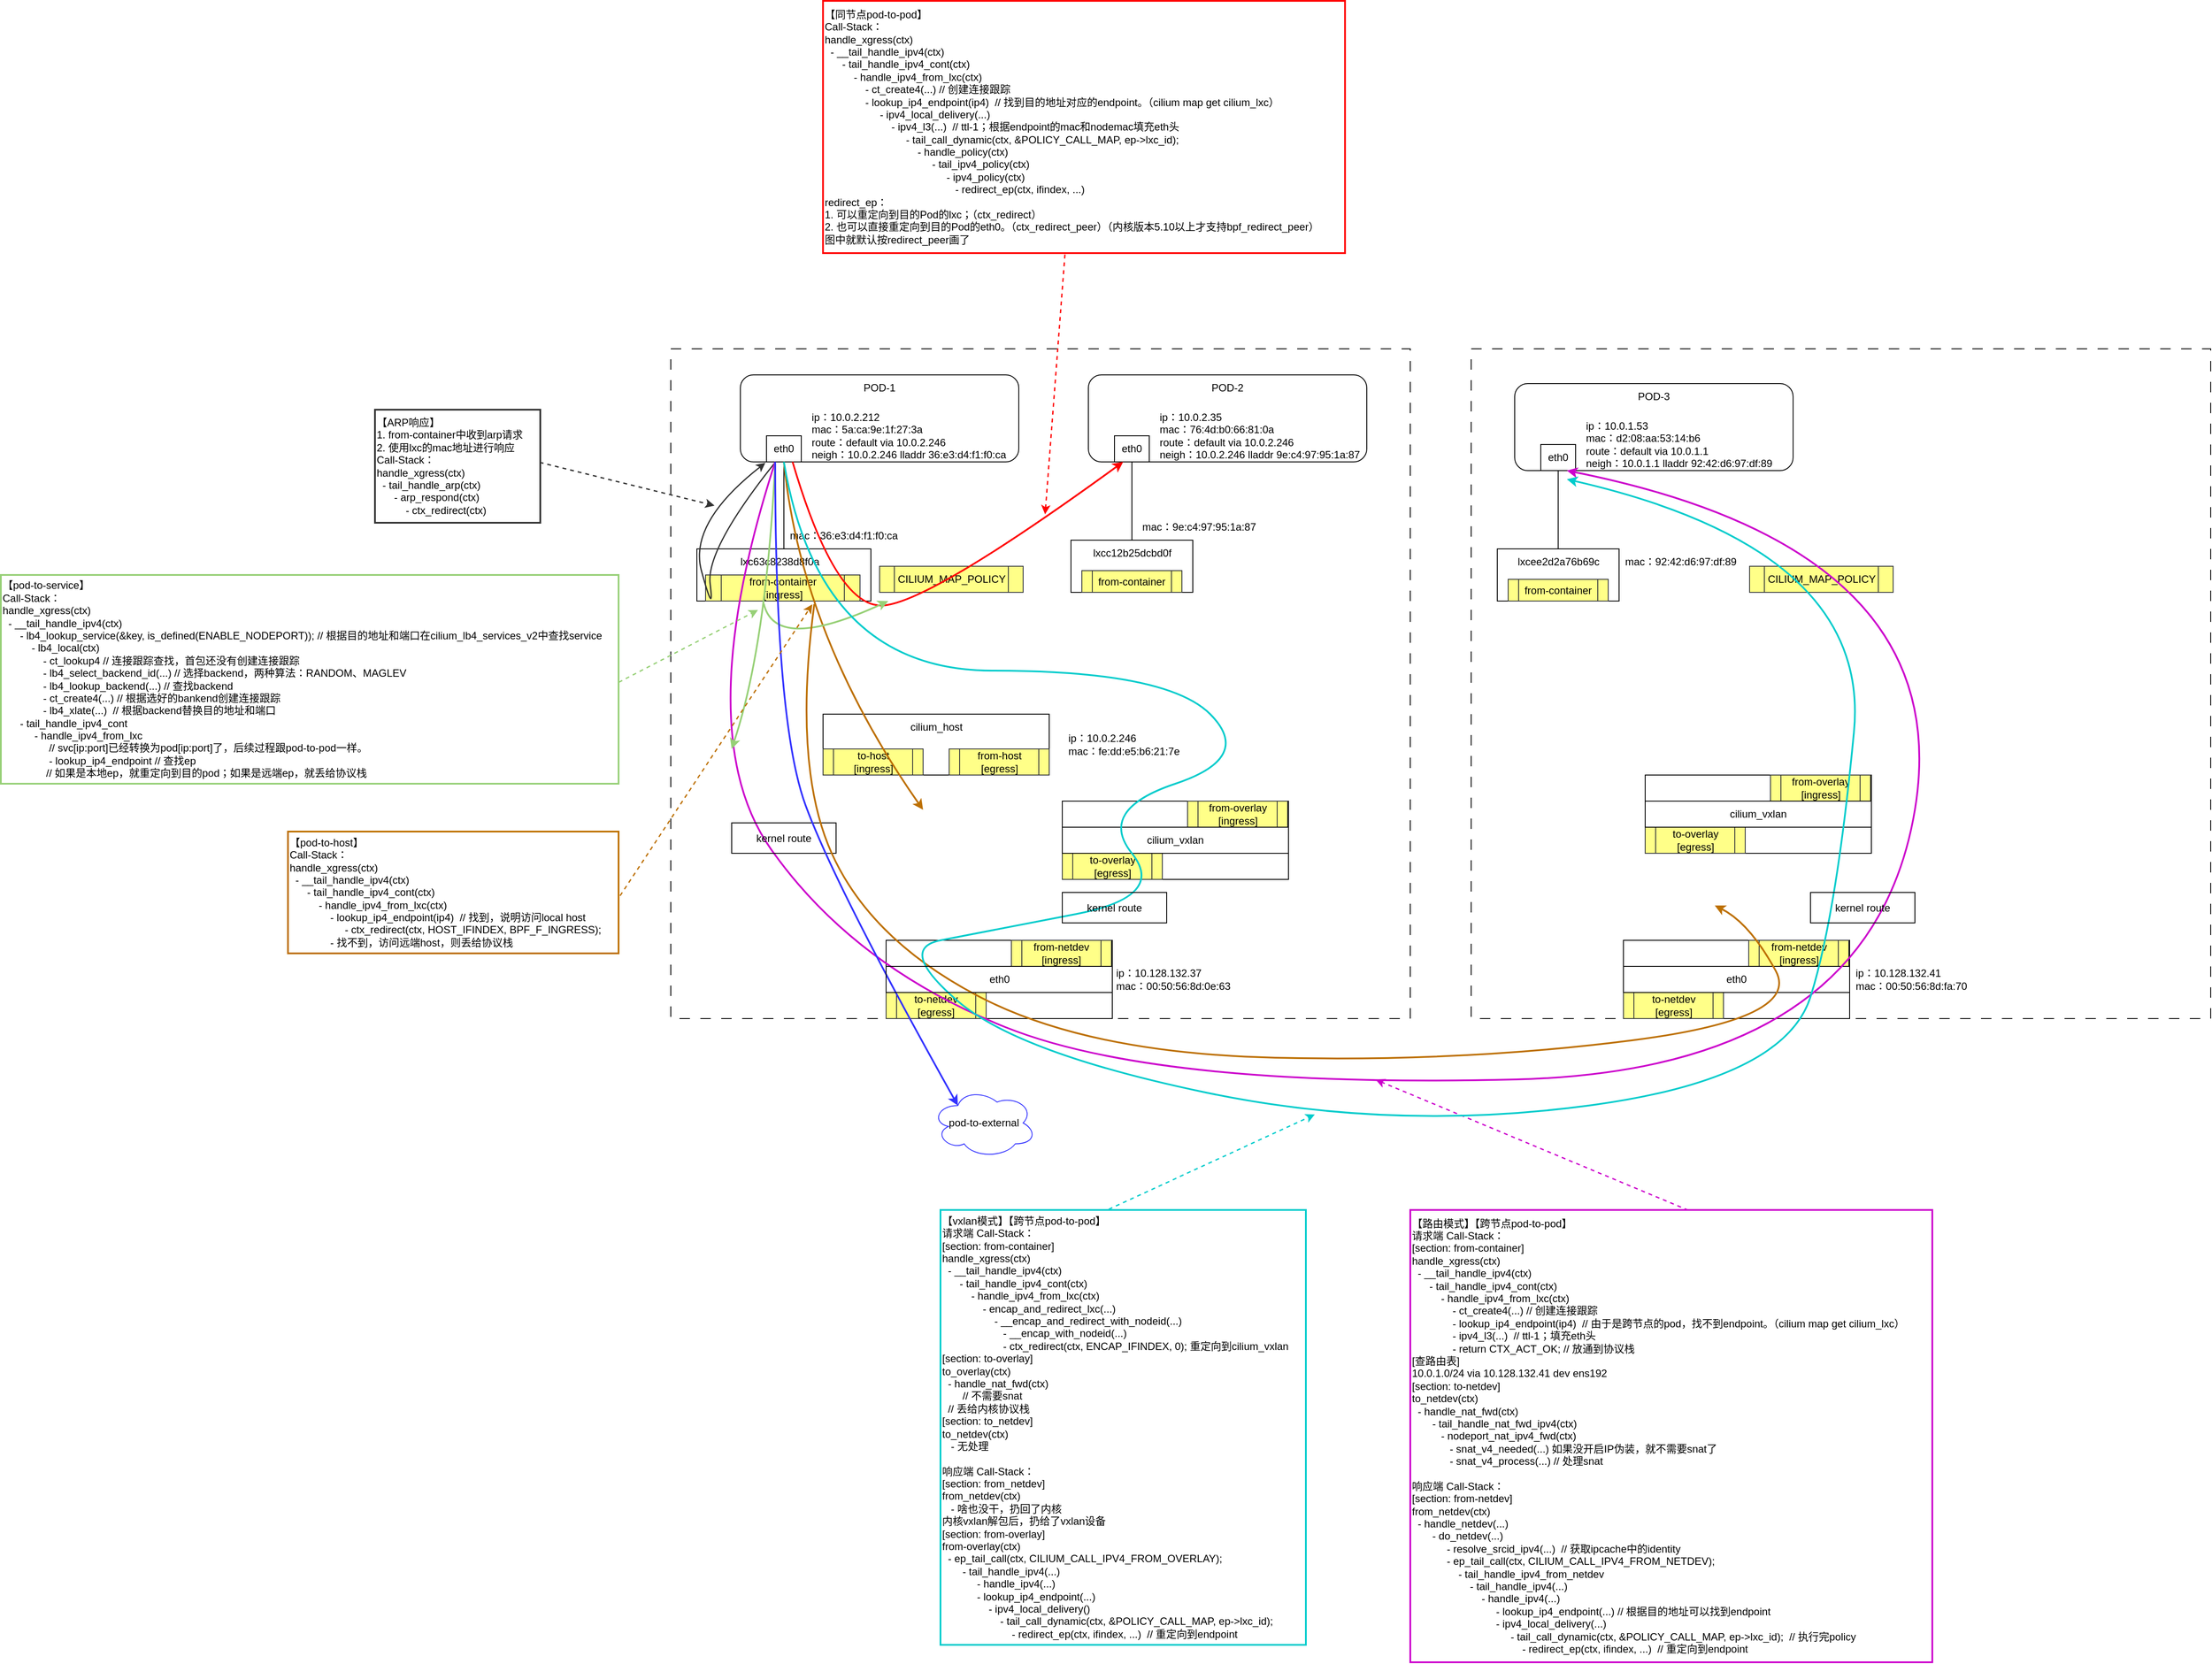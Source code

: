 <mxfile version="20.8.18" type="github">
  <diagram name="第 1 页" id="gMGXaRhbQjXeQtGGSrd3">
    <mxGraphModel dx="4392" dy="2669" grid="1" gridSize="10" guides="1" tooltips="1" connect="1" arrows="1" fold="1" page="1" pageScale="1" pageWidth="827" pageHeight="1169" math="0" shadow="0">
      <root>
        <mxCell id="0" />
        <mxCell id="1" parent="0" />
        <mxCell id="pFs_SzHBFSE5JqzF3wSR-124" value="" style="rounded=0;whiteSpace=wrap;html=1;strokeColor=#000000;strokeWidth=1;fillColor=none;dashed=1;dashPattern=12 12;" vertex="1" parent="1">
          <mxGeometry x="960" y="230" width="850" height="770" as="geometry" />
        </mxCell>
        <mxCell id="pFs_SzHBFSE5JqzF3wSR-123" value="" style="rounded=0;whiteSpace=wrap;html=1;strokeColor=#000000;strokeWidth=1;fillColor=none;dashed=1;dashPattern=12 12;" vertex="1" parent="1">
          <mxGeometry x="40" y="230" width="850" height="770" as="geometry" />
        </mxCell>
        <mxCell id="pFs_SzHBFSE5JqzF3wSR-117" value="" style="group" vertex="1" connectable="0" parent="1">
          <mxGeometry x="1160" y="720" width="260" height="90" as="geometry" />
        </mxCell>
        <mxCell id="pFs_SzHBFSE5JqzF3wSR-118" value="" style="rounded=0;whiteSpace=wrap;html=1;" vertex="1" parent="pFs_SzHBFSE5JqzF3wSR-117">
          <mxGeometry width="260" height="90" as="geometry" />
        </mxCell>
        <mxCell id="pFs_SzHBFSE5JqzF3wSR-119" value="from-overlay&lt;br style=&quot;border-color: var(--border-color);&quot;&gt;[ingress]" style="shape=process;whiteSpace=wrap;html=1;backgroundOutline=1;fillColor=#ffff88;strokeColor=#36393d;" vertex="1" parent="pFs_SzHBFSE5JqzF3wSR-117">
          <mxGeometry x="144" width="115" height="30" as="geometry" />
        </mxCell>
        <mxCell id="pFs_SzHBFSE5JqzF3wSR-120" value="to-overlay&lt;br style=&quot;border-color: var(--border-color);&quot;&gt;[egress]" style="shape=process;whiteSpace=wrap;html=1;backgroundOutline=1;fillColor=#ffff88;strokeColor=#36393d;" vertex="1" parent="pFs_SzHBFSE5JqzF3wSR-117">
          <mxGeometry y="60" width="115" height="30" as="geometry" />
        </mxCell>
        <mxCell id="pFs_SzHBFSE5JqzF3wSR-121" value="cilium_vxlan" style="rounded=0;whiteSpace=wrap;html=1;strokeColor=default;strokeWidth=1;fillColor=none;" vertex="1" parent="pFs_SzHBFSE5JqzF3wSR-117">
          <mxGeometry y="30" width="260" height="30" as="geometry" />
        </mxCell>
        <mxCell id="pFs_SzHBFSE5JqzF3wSR-112" value="" style="group" vertex="1" connectable="0" parent="1">
          <mxGeometry x="490" y="750" width="260" height="90" as="geometry" />
        </mxCell>
        <mxCell id="pFs_SzHBFSE5JqzF3wSR-113" value="" style="rounded=0;whiteSpace=wrap;html=1;" vertex="1" parent="pFs_SzHBFSE5JqzF3wSR-112">
          <mxGeometry width="260" height="90" as="geometry" />
        </mxCell>
        <mxCell id="pFs_SzHBFSE5JqzF3wSR-114" value="from-overlay&lt;br style=&quot;border-color: var(--border-color);&quot;&gt;[ingress]" style="shape=process;whiteSpace=wrap;html=1;backgroundOutline=1;fillColor=#ffff88;strokeColor=#36393d;" vertex="1" parent="pFs_SzHBFSE5JqzF3wSR-112">
          <mxGeometry x="144" width="115" height="30" as="geometry" />
        </mxCell>
        <mxCell id="pFs_SzHBFSE5JqzF3wSR-115" value="to-overlay&lt;br style=&quot;border-color: var(--border-color);&quot;&gt;[egress]" style="shape=process;whiteSpace=wrap;html=1;backgroundOutline=1;fillColor=#ffff88;strokeColor=#36393d;" vertex="1" parent="pFs_SzHBFSE5JqzF3wSR-112">
          <mxGeometry y="60" width="115" height="30" as="geometry" />
        </mxCell>
        <mxCell id="pFs_SzHBFSE5JqzF3wSR-116" value="cilium_vxlan" style="rounded=0;whiteSpace=wrap;html=1;strokeColor=default;strokeWidth=1;fillColor=none;" vertex="1" parent="pFs_SzHBFSE5JqzF3wSR-112">
          <mxGeometry y="30" width="260" height="30" as="geometry" />
        </mxCell>
        <mxCell id="pFs_SzHBFSE5JqzF3wSR-110" value="" style="group" vertex="1" connectable="0" parent="1">
          <mxGeometry x="1135" y="910" width="260" height="90" as="geometry" />
        </mxCell>
        <mxCell id="pFs_SzHBFSE5JqzF3wSR-106" value="" style="rounded=0;whiteSpace=wrap;html=1;" vertex="1" parent="pFs_SzHBFSE5JqzF3wSR-110">
          <mxGeometry width="260" height="90" as="geometry" />
        </mxCell>
        <mxCell id="pFs_SzHBFSE5JqzF3wSR-107" value="from-netdev&lt;br&gt;[ingress]" style="shape=process;whiteSpace=wrap;html=1;backgroundOutline=1;fillColor=#ffff88;strokeColor=#36393d;" vertex="1" parent="pFs_SzHBFSE5JqzF3wSR-110">
          <mxGeometry x="144" width="115" height="30" as="geometry" />
        </mxCell>
        <mxCell id="pFs_SzHBFSE5JqzF3wSR-108" value="to-netdev&lt;br&gt;[egress]" style="shape=process;whiteSpace=wrap;html=1;backgroundOutline=1;fillColor=#ffff88;strokeColor=#36393d;" vertex="1" parent="pFs_SzHBFSE5JqzF3wSR-110">
          <mxGeometry y="60" width="115" height="30" as="geometry" />
        </mxCell>
        <mxCell id="pFs_SzHBFSE5JqzF3wSR-109" value="eth0" style="rounded=0;whiteSpace=wrap;html=1;strokeColor=default;strokeWidth=1;fillColor=none;" vertex="1" parent="pFs_SzHBFSE5JqzF3wSR-110">
          <mxGeometry y="30" width="260" height="30" as="geometry" />
        </mxCell>
        <mxCell id="pFs_SzHBFSE5JqzF3wSR-76" value="CILIUM_MAP_POLICY" style="shape=process;whiteSpace=wrap;html=1;backgroundOutline=1;fillColor=#ffff88;strokeColor=#36393d;" vertex="1" parent="1">
          <mxGeometry x="1280" y="480" width="165" height="30" as="geometry" />
        </mxCell>
        <mxCell id="pFs_SzHBFSE5JqzF3wSR-39" value="CILIUM_MAP_POLICY" style="shape=process;whiteSpace=wrap;html=1;backgroundOutline=1;fillColor=#ffff88;strokeColor=#36393d;" vertex="1" parent="1">
          <mxGeometry x="280" y="480" width="165" height="30" as="geometry" />
        </mxCell>
        <mxCell id="pFs_SzHBFSE5JqzF3wSR-5" value="" style="rounded=1;whiteSpace=wrap;html=1;" vertex="1" parent="1">
          <mxGeometry x="120" y="260" width="320" height="100" as="geometry" />
        </mxCell>
        <mxCell id="pFs_SzHBFSE5JqzF3wSR-7" value="eth0" style="rounded=0;whiteSpace=wrap;html=1;" vertex="1" parent="1">
          <mxGeometry x="150" y="330" width="40" height="30" as="geometry" />
        </mxCell>
        <mxCell id="pFs_SzHBFSE5JqzF3wSR-8" value="ip：10.0.2.212&lt;br&gt;mac：5a:ca:9e:1f:27:3a&lt;br&gt;route：default via 10.0.2.246&lt;br&gt;neigh：10.0.2.246 lladdr 36:e3:d4:f1:f0:ca" style="text;html=1;strokeColor=none;fillColor=none;align=left;verticalAlign=middle;whiteSpace=wrap;rounded=0;" vertex="1" parent="1">
          <mxGeometry x="200" y="300" width="240" height="60" as="geometry" />
        </mxCell>
        <mxCell id="pFs_SzHBFSE5JqzF3wSR-9" value="POD-1" style="text;html=1;strokeColor=none;fillColor=none;align=center;verticalAlign=middle;whiteSpace=wrap;rounded=0;" vertex="1" parent="1">
          <mxGeometry x="250" y="260" width="60" height="30" as="geometry" />
        </mxCell>
        <mxCell id="pFs_SzHBFSE5JqzF3wSR-10" value="mac：36:e3:d4:f1:f0:ca" style="text;html=1;strokeColor=none;fillColor=none;align=left;verticalAlign=middle;whiteSpace=wrap;rounded=0;" vertex="1" parent="1">
          <mxGeometry x="175" y="430" width="130" height="30" as="geometry" />
        </mxCell>
        <mxCell id="pFs_SzHBFSE5JqzF3wSR-11" value="" style="rounded=0;whiteSpace=wrap;html=1;" vertex="1" parent="1">
          <mxGeometry x="70" y="460" width="200" height="60" as="geometry" />
        </mxCell>
        <mxCell id="pFs_SzHBFSE5JqzF3wSR-12" value="ip：10.0.2.246&lt;br&gt;mac：fe:dd:e5:b6:21:7e" style="text;html=1;strokeColor=none;fillColor=none;align=left;verticalAlign=middle;whiteSpace=wrap;rounded=0;" vertex="1" parent="1">
          <mxGeometry x="495" y="665" width="145" height="40" as="geometry" />
        </mxCell>
        <mxCell id="pFs_SzHBFSE5JqzF3wSR-13" value="" style="rounded=0;whiteSpace=wrap;html=1;" vertex="1" parent="1">
          <mxGeometry x="215" y="650" width="260" height="70" as="geometry" />
        </mxCell>
        <mxCell id="pFs_SzHBFSE5JqzF3wSR-14" value="" style="rounded=1;whiteSpace=wrap;html=1;" vertex="1" parent="1">
          <mxGeometry x="520" y="260" width="320" height="100" as="geometry" />
        </mxCell>
        <mxCell id="pFs_SzHBFSE5JqzF3wSR-15" value="eth0" style="rounded=0;whiteSpace=wrap;html=1;" vertex="1" parent="1">
          <mxGeometry x="550" y="330" width="40" height="30" as="geometry" />
        </mxCell>
        <mxCell id="pFs_SzHBFSE5JqzF3wSR-16" value="ip：10.0.2.35&lt;br&gt;mac：76:4d:b0:66:81:0a&lt;br&gt;route：default via 10.0.2.246&lt;br&gt;neigh：10.0.2.246 lladdr 9e:c4:97:95:1a:87" style="text;html=1;strokeColor=none;fillColor=none;align=left;verticalAlign=middle;whiteSpace=wrap;rounded=0;" vertex="1" parent="1">
          <mxGeometry x="600" y="300" width="240" height="60" as="geometry" />
        </mxCell>
        <mxCell id="pFs_SzHBFSE5JqzF3wSR-17" value="POD-2" style="text;html=1;strokeColor=none;fillColor=none;align=center;verticalAlign=middle;whiteSpace=wrap;rounded=0;" vertex="1" parent="1">
          <mxGeometry x="650" y="260" width="60" height="30" as="geometry" />
        </mxCell>
        <mxCell id="pFs_SzHBFSE5JqzF3wSR-18" value="mac：9e:c4:97:95:1a:87" style="text;html=1;strokeColor=none;fillColor=none;align=left;verticalAlign=middle;whiteSpace=wrap;rounded=0;" vertex="1" parent="1">
          <mxGeometry x="580" y="420" width="145" height="30" as="geometry" />
        </mxCell>
        <mxCell id="pFs_SzHBFSE5JqzF3wSR-20" value="" style="endArrow=none;html=1;rounded=0;entryX=0.5;entryY=1;entryDx=0;entryDy=0;exitX=0.5;exitY=0;exitDx=0;exitDy=0;" edge="1" parent="1" source="pFs_SzHBFSE5JqzF3wSR-11" target="pFs_SzHBFSE5JqzF3wSR-7">
          <mxGeometry width="50" height="50" relative="1" as="geometry">
            <mxPoint x="80" y="460" as="sourcePoint" />
            <mxPoint x="130" y="410" as="targetPoint" />
          </mxGeometry>
        </mxCell>
        <mxCell id="pFs_SzHBFSE5JqzF3wSR-21" value="" style="endArrow=none;html=1;rounded=0;entryX=0.5;entryY=1;entryDx=0;entryDy=0;" edge="1" parent="1" target="pFs_SzHBFSE5JqzF3wSR-15">
          <mxGeometry width="50" height="50" relative="1" as="geometry">
            <mxPoint x="570" y="450" as="sourcePoint" />
            <mxPoint x="180" y="370" as="targetPoint" />
          </mxGeometry>
        </mxCell>
        <mxCell id="pFs_SzHBFSE5JqzF3wSR-22" value="from-container&lt;br&gt;[ingress]" style="shape=process;whiteSpace=wrap;html=1;backgroundOutline=1;fillColor=#ffff88;strokeColor=#36393d;" vertex="1" parent="1">
          <mxGeometry x="80" y="490" width="177.5" height="30" as="geometry" />
        </mxCell>
        <mxCell id="pFs_SzHBFSE5JqzF3wSR-23" value="lxc63c8238d8f0a" style="text;html=1;align=center;verticalAlign=middle;resizable=0;points=[];autosize=1;strokeColor=none;fillColor=none;" vertex="1" parent="1">
          <mxGeometry x="110" y="460" width="110" height="30" as="geometry" />
        </mxCell>
        <mxCell id="pFs_SzHBFSE5JqzF3wSR-24" value="" style="curved=1;endArrow=classic;html=1;rounded=0;fillColor=#dae8fc;strokeColor=#333333;exitX=0.25;exitY=1;exitDx=0;exitDy=0;strokeWidth=1.5;entryX=0.089;entryY=1.008;entryDx=0;entryDy=0;entryPerimeter=0;" edge="1" parent="1" source="pFs_SzHBFSE5JqzF3wSR-7" target="pFs_SzHBFSE5JqzF3wSR-5">
          <mxGeometry width="50" height="50" relative="1" as="geometry">
            <mxPoint x="140" y="360" as="sourcePoint" />
            <mxPoint x="90" y="370" as="targetPoint" />
            <Array as="points">
              <mxPoint x="80" y="460" />
              <mxPoint x="90" y="540" />
              <mxPoint x="60" y="430" />
            </Array>
          </mxGeometry>
        </mxCell>
        <mxCell id="pFs_SzHBFSE5JqzF3wSR-25" value="【ARP响应】&lt;br&gt;1. from-container中收到arp请求&lt;br&gt;2. 使用lxc的mac地址进行响应&lt;br&gt;Call-Stack：&lt;br&gt;handle_xgress(ctx)&lt;br&gt;&amp;nbsp; - tail_handle_arp(ctx)&lt;br&gt;&amp;nbsp; &amp;nbsp; &amp;nbsp; -&amp;nbsp;arp_respond(ctx)&lt;br&gt;&amp;nbsp; &amp;nbsp; &amp;nbsp; &amp;nbsp; &amp;nbsp; -&amp;nbsp;ctx_redirect(ctx)" style="text;html=1;align=left;verticalAlign=middle;resizable=0;points=[];autosize=1;strokeColor=#333333;fillColor=none;strokeWidth=2;" vertex="1" parent="1">
          <mxGeometry x="-300" y="300" width="190" height="130" as="geometry" />
        </mxCell>
        <mxCell id="pFs_SzHBFSE5JqzF3wSR-27" value="" style="rounded=0;whiteSpace=wrap;html=1;" vertex="1" parent="1">
          <mxGeometry x="500" y="450" width="140" height="60" as="geometry" />
        </mxCell>
        <mxCell id="pFs_SzHBFSE5JqzF3wSR-28" value="from-container" style="shape=process;whiteSpace=wrap;html=1;backgroundOutline=1;fillColor=#ffff88;strokeColor=#36393d;" vertex="1" parent="1">
          <mxGeometry x="512.5" y="485" width="115" height="25" as="geometry" />
        </mxCell>
        <mxCell id="pFs_SzHBFSE5JqzF3wSR-29" value="lxcc12b25dcbd0f" style="text;html=1;align=center;verticalAlign=middle;resizable=0;points=[];autosize=1;strokeColor=none;fillColor=none;" vertex="1" parent="1">
          <mxGeometry x="515" y="450" width="110" height="30" as="geometry" />
        </mxCell>
        <mxCell id="pFs_SzHBFSE5JqzF3wSR-32" value="【同节点pod-to-pod】&lt;br&gt;Call-Stack：&lt;br&gt;handle_xgress(ctx)&lt;br&gt;&amp;nbsp; - __tail_handle_ipv4(ctx)&lt;br&gt;&amp;nbsp; &amp;nbsp; &amp;nbsp; -&amp;nbsp;tail_handle_ipv4_cont(ctx)&lt;br&gt;&amp;nbsp; &amp;nbsp; &amp;nbsp; &amp;nbsp; &amp;nbsp; -&amp;nbsp;handle_ipv4_from_lxc(ctx)&lt;br&gt;&amp;nbsp; &amp;nbsp; &amp;nbsp; &amp;nbsp; &amp;nbsp; &amp;nbsp; &amp;nbsp; -&amp;nbsp;ct_create4(...) // 创建连接跟踪&lt;br&gt;&amp;nbsp; &amp;nbsp; &amp;nbsp; &amp;nbsp; &amp;nbsp; &amp;nbsp; &amp;nbsp; -&amp;nbsp;lookup_ip4_endpoint(ip4)&amp;nbsp; // 找到目的地址对应的endpoint。（cilium map get cilium_lxc）&lt;br&gt;&amp;nbsp; &amp;nbsp; &amp;nbsp; &amp;nbsp; &amp;nbsp; &amp;nbsp; &amp;nbsp; &amp;nbsp; &amp;nbsp; &amp;nbsp;-&amp;nbsp;ipv4_local_delivery(...)&lt;br&gt;&amp;nbsp; &amp;nbsp; &amp;nbsp; &amp;nbsp; &amp;nbsp; &amp;nbsp; &amp;nbsp; &amp;nbsp; &amp;nbsp; &amp;nbsp; &amp;nbsp; &amp;nbsp;-&amp;nbsp;ipv4_l3(...)&amp;nbsp; // ttl-1；根据endpoint的mac和nodemac填充eth头&lt;br&gt;&amp;nbsp; &amp;nbsp; &amp;nbsp; &amp;nbsp; &amp;nbsp; &amp;nbsp; &amp;nbsp; &amp;nbsp; &amp;nbsp; &amp;nbsp; &amp;nbsp; &amp;nbsp; &amp;nbsp; &amp;nbsp; -&amp;nbsp;tail_call_dynamic(ctx, &amp;amp;POLICY_CALL_MAP, ep-&amp;gt;lxc_id);&lt;br&gt;&amp;nbsp; &amp;nbsp; &amp;nbsp; &amp;nbsp; &amp;nbsp; &amp;nbsp; &amp;nbsp; &amp;nbsp; &amp;nbsp; &amp;nbsp; &amp;nbsp; &amp;nbsp; &amp;nbsp; &amp;nbsp; &amp;nbsp; &amp;nbsp; -&amp;nbsp;handle_policy(ctx)&lt;br&gt;&amp;nbsp; &amp;nbsp; &amp;nbsp; &amp;nbsp; &amp;nbsp; &amp;nbsp; &amp;nbsp; &amp;nbsp; &amp;nbsp; &amp;nbsp; &amp;nbsp; &amp;nbsp; &amp;nbsp; &amp;nbsp; &amp;nbsp; &amp;nbsp; &amp;nbsp; &amp;nbsp; &amp;nbsp;-&amp;nbsp;tail_ipv4_policy(ctx)&lt;br&gt;&amp;nbsp; &amp;nbsp; &amp;nbsp; &amp;nbsp; &amp;nbsp; &amp;nbsp; &amp;nbsp; &amp;nbsp; &amp;nbsp; &amp;nbsp; &amp;nbsp; &amp;nbsp; &amp;nbsp; &amp;nbsp; &amp;nbsp; &amp;nbsp; &amp;nbsp; &amp;nbsp; &amp;nbsp; &amp;nbsp; &amp;nbsp; -&amp;nbsp;ipv4_policy(ctx)&lt;br&gt;&amp;nbsp; &amp;nbsp; &amp;nbsp; &amp;nbsp; &amp;nbsp; &amp;nbsp; &amp;nbsp; &amp;nbsp; &amp;nbsp; &amp;nbsp; &amp;nbsp; &amp;nbsp; &amp;nbsp; &amp;nbsp; &amp;nbsp; &amp;nbsp; &amp;nbsp; &amp;nbsp; &amp;nbsp; &amp;nbsp; &amp;nbsp; &amp;nbsp; &amp;nbsp;-&amp;nbsp;redirect_ep(ctx, ifindex, ...)&lt;br&gt;redirect_ep：&lt;br&gt;1. 可以重定向到目的Pod的lxc；（ctx_redirect）&lt;br&gt;2. 也可以直接重定向到目的Pod的eth0。（ctx_redirect_peer）（内核版本5.10以上才支持bpf_redirect_peer）&lt;br&gt;图中就默认按redirect_peer画了" style="text;html=1;align=left;verticalAlign=middle;resizable=0;points=[];autosize=1;strokeWidth=2;strokeColor=#FF0000;" vertex="1" parent="1">
          <mxGeometry x="215" y="-170" width="600" height="290" as="geometry" />
        </mxCell>
        <mxCell id="pFs_SzHBFSE5JqzF3wSR-33" value="" style="curved=1;endArrow=classic;html=1;rounded=0;exitX=0.75;exitY=1;exitDx=0;exitDy=0;entryX=0.25;entryY=1;entryDx=0;entryDy=0;fillColor=#e51400;strokeColor=#FF0000;shadow=0;strokeWidth=2;" edge="1" parent="1" source="pFs_SzHBFSE5JqzF3wSR-7" target="pFs_SzHBFSE5JqzF3wSR-15">
          <mxGeometry width="50" height="50" relative="1" as="geometry">
            <mxPoint x="300" y="600" as="sourcePoint" />
            <mxPoint x="350" y="550" as="targetPoint" />
            <Array as="points">
              <mxPoint x="230" y="530" />
              <mxPoint x="340" y="520" />
            </Array>
          </mxGeometry>
        </mxCell>
        <mxCell id="pFs_SzHBFSE5JqzF3wSR-34" value="【pod-to-host】&lt;br&gt;Call-Stack：&lt;br&gt;handle_xgress(ctx)&lt;br&gt;&amp;nbsp; - __tail_handle_ipv4(ctx)&lt;br&gt;&amp;nbsp; &amp;nbsp; &amp;nbsp; -&amp;nbsp;tail_handle_ipv4_cont(ctx)&lt;br&gt;&amp;nbsp; &amp;nbsp; &amp;nbsp; &amp;nbsp; &amp;nbsp; -&amp;nbsp;handle_ipv4_from_lxc(ctx)&lt;br&gt;&amp;nbsp; &amp;nbsp; &amp;nbsp; &amp;nbsp; &amp;nbsp; &amp;nbsp; &amp;nbsp; -&amp;nbsp;lookup_ip4_endpoint(ip4)&amp;nbsp; // 找到，说明访问local host&lt;br&gt;&amp;nbsp; &amp;nbsp; &amp;nbsp; &amp;nbsp; &amp;nbsp; &amp;nbsp; &amp;nbsp; &amp;nbsp; &amp;nbsp; &amp;nbsp;-&amp;nbsp;ctx_redirect(ctx, HOST_IFINDEX, BPF_F_INGRESS);&lt;br&gt;&amp;nbsp; &amp;nbsp; &amp;nbsp; &amp;nbsp; &amp;nbsp; &amp;nbsp; &amp;nbsp; - 找不到，访问远端host，则丢给协议栈" style="text;html=1;align=left;verticalAlign=middle;resizable=0;points=[];autosize=1;strokeColor=#BD7000;fillColor=none;fontColor=#000000;strokeWidth=2;" vertex="1" parent="1">
          <mxGeometry x="-400" y="785" width="380" height="140" as="geometry" />
        </mxCell>
        <mxCell id="pFs_SzHBFSE5JqzF3wSR-35" value="to-host&lt;br&gt;[ingress]" style="shape=process;whiteSpace=wrap;html=1;backgroundOutline=1;fillColor=#ffff88;strokeColor=#36393d;" vertex="1" parent="1">
          <mxGeometry x="215" y="690" width="115" height="30" as="geometry" />
        </mxCell>
        <mxCell id="pFs_SzHBFSE5JqzF3wSR-36" value="from-host&lt;br&gt;[egress]" style="shape=process;whiteSpace=wrap;html=1;backgroundOutline=1;fillColor=#ffff88;strokeColor=#36393d;" vertex="1" parent="1">
          <mxGeometry x="360" y="690" width="115" height="30" as="geometry" />
        </mxCell>
        <mxCell id="pFs_SzHBFSE5JqzF3wSR-37" value="cilium_host" style="text;html=1;align=center;verticalAlign=middle;resizable=0;points=[];autosize=1;strokeColor=none;fillColor=none;" vertex="1" parent="1">
          <mxGeometry x="305" y="650" width="80" height="30" as="geometry" />
        </mxCell>
        <mxCell id="pFs_SzHBFSE5JqzF3wSR-38" value="" style="curved=1;endArrow=classic;html=1;rounded=0;exitX=0.5;exitY=1;exitDx=0;exitDy=0;fillColor=#f0a30a;strokeColor=#BD7000;shadow=0;strokeWidth=2;" edge="1" parent="1" source="pFs_SzHBFSE5JqzF3wSR-7">
          <mxGeometry width="50" height="50" relative="1" as="geometry">
            <mxPoint x="190" y="370" as="sourcePoint" />
            <mxPoint x="330" y="760" as="targetPoint" />
            <Array as="points">
              <mxPoint x="190" y="560" />
            </Array>
          </mxGeometry>
        </mxCell>
        <mxCell id="pFs_SzHBFSE5JqzF3wSR-49" value="" style="rounded=1;whiteSpace=wrap;html=1;" vertex="1" parent="1">
          <mxGeometry x="1010" y="270" width="320" height="100" as="geometry" />
        </mxCell>
        <mxCell id="pFs_SzHBFSE5JqzF3wSR-50" value="eth0" style="rounded=0;whiteSpace=wrap;html=1;" vertex="1" parent="1">
          <mxGeometry x="1040" y="340" width="40" height="30" as="geometry" />
        </mxCell>
        <mxCell id="pFs_SzHBFSE5JqzF3wSR-51" value="ip：10.0.1.53&lt;br&gt;mac：d2:08:aa:53:14:b6&lt;br&gt;route：default via 10.0.1.1&lt;br&gt;neigh：10.0.1.1&amp;nbsp;lladdr 92:42:d6:97:df:89" style="text;html=1;strokeColor=none;fillColor=none;align=left;verticalAlign=middle;whiteSpace=wrap;rounded=0;" vertex="1" parent="1">
          <mxGeometry x="1090" y="310" width="240" height="60" as="geometry" />
        </mxCell>
        <mxCell id="pFs_SzHBFSE5JqzF3wSR-52" value="POD-3" style="text;html=1;strokeColor=none;fillColor=none;align=center;verticalAlign=middle;whiteSpace=wrap;rounded=0;" vertex="1" parent="1">
          <mxGeometry x="1140" y="270" width="60" height="30" as="geometry" />
        </mxCell>
        <mxCell id="pFs_SzHBFSE5JqzF3wSR-53" value="mac：92:42:d6:97:df:89" style="text;html=1;strokeColor=none;fillColor=none;align=left;verticalAlign=middle;whiteSpace=wrap;rounded=0;" vertex="1" parent="1">
          <mxGeometry x="1135" y="460" width="145" height="30" as="geometry" />
        </mxCell>
        <mxCell id="pFs_SzHBFSE5JqzF3wSR-54" value="" style="endArrow=none;html=1;rounded=0;entryX=0.5;entryY=1;entryDx=0;entryDy=0;" edge="1" parent="1" target="pFs_SzHBFSE5JqzF3wSR-50">
          <mxGeometry width="50" height="50" relative="1" as="geometry">
            <mxPoint x="1060" y="460" as="sourcePoint" />
            <mxPoint x="670" y="380" as="targetPoint" />
          </mxGeometry>
        </mxCell>
        <mxCell id="pFs_SzHBFSE5JqzF3wSR-55" value="" style="rounded=0;whiteSpace=wrap;html=1;" vertex="1" parent="1">
          <mxGeometry x="990" y="460" width="140" height="60" as="geometry" />
        </mxCell>
        <mxCell id="pFs_SzHBFSE5JqzF3wSR-57" value="lxcee2d2a76b69c" style="text;html=1;align=center;verticalAlign=middle;resizable=0;points=[];autosize=1;strokeColor=none;fillColor=none;" vertex="1" parent="1">
          <mxGeometry x="1000" y="460" width="120" height="30" as="geometry" />
        </mxCell>
        <mxCell id="pFs_SzHBFSE5JqzF3wSR-59" value="ip：10.128.132.37&lt;br&gt;mac：00:50:56:8d:0e:63" style="text;html=1;strokeColor=none;fillColor=none;align=left;verticalAlign=middle;whiteSpace=wrap;rounded=0;" vertex="1" parent="1">
          <mxGeometry x="550" y="935" width="145" height="40" as="geometry" />
        </mxCell>
        <mxCell id="pFs_SzHBFSE5JqzF3wSR-60" value="" style="rounded=0;whiteSpace=wrap;html=1;" vertex="1" parent="1">
          <mxGeometry x="287.5" y="910" width="260" height="90" as="geometry" />
        </mxCell>
        <mxCell id="pFs_SzHBFSE5JqzF3wSR-61" value="from-netdev&lt;br&gt;[ingress]" style="shape=process;whiteSpace=wrap;html=1;backgroundOutline=1;fillColor=#ffff88;strokeColor=#36393d;" vertex="1" parent="1">
          <mxGeometry x="431.5" y="910" width="115" height="30" as="geometry" />
        </mxCell>
        <mxCell id="pFs_SzHBFSE5JqzF3wSR-62" value="to-netdev&lt;br&gt;[egress]" style="shape=process;whiteSpace=wrap;html=1;backgroundOutline=1;fillColor=#ffff88;strokeColor=#36393d;" vertex="1" parent="1">
          <mxGeometry x="287.5" y="970" width="115" height="30" as="geometry" />
        </mxCell>
        <mxCell id="pFs_SzHBFSE5JqzF3wSR-64" value="" style="curved=1;endArrow=classic;html=1;rounded=0;fillColor=#f0a30a;strokeColor=#CC00CC;shadow=0;strokeWidth=2;entryX=0.75;entryY=1;entryDx=0;entryDy=0;" edge="1" parent="1" target="pFs_SzHBFSE5JqzF3wSR-50">
          <mxGeometry width="50" height="50" relative="1" as="geometry">
            <mxPoint x="160" y="360" as="sourcePoint" />
            <mxPoint x="1070" y="560" as="targetPoint" />
            <Array as="points">
              <mxPoint x="60" y="670" />
              <mxPoint x="250" y="940" />
              <mxPoint x="600" y="1080" />
              <mxPoint x="1420" y="1060" />
              <mxPoint x="1520" y="460" />
            </Array>
          </mxGeometry>
        </mxCell>
        <mxCell id="pFs_SzHBFSE5JqzF3wSR-66" value="【路由模式】【跨节点pod-to-pod】&lt;br&gt;请求端 Call-Stack：&lt;br&gt;[section: from-container]&lt;br&gt;handle_xgress(ctx)&lt;br&gt;&amp;nbsp; - __tail_handle_ipv4(ctx)&lt;br&gt;&amp;nbsp; &amp;nbsp; &amp;nbsp; -&amp;nbsp;tail_handle_ipv4_cont(ctx)&lt;br&gt;&amp;nbsp; &amp;nbsp; &amp;nbsp; &amp;nbsp; &amp;nbsp; -&amp;nbsp;handle_ipv4_from_lxc(ctx)&lt;br style=&quot;border-color: var(--border-color);&quot;&gt;&amp;nbsp; &amp;nbsp; &amp;nbsp; &amp;nbsp; &amp;nbsp; &amp;nbsp; &amp;nbsp; -&amp;nbsp;ct_create4(...) // 创建连接跟踪&lt;br&gt;&amp;nbsp; &amp;nbsp; &amp;nbsp; &amp;nbsp; &amp;nbsp; &amp;nbsp; &amp;nbsp; -&amp;nbsp;lookup_ip4_endpoint(ip4)&amp;nbsp; // 由于是跨节点的pod，找不到endpoint。（cilium map get cilium_lxc）&lt;br&gt;&amp;nbsp; &amp;nbsp; &amp;nbsp; &amp;nbsp; &amp;nbsp; &amp;nbsp; &amp;nbsp; -&amp;nbsp;ipv4_l3(...)&amp;nbsp; // ttl-1；填充eth头&lt;br&gt;&amp;nbsp; &amp;nbsp; &amp;nbsp; &amp;nbsp; &amp;nbsp; &amp;nbsp; &amp;nbsp; - return CTX_ACT_OK; // 放通到协议栈&lt;br&gt;[查路由表]&lt;br&gt;10.0.1.0/24 via 10.128.132.41 dev ens192&lt;br&gt;[section: to-netdev]&lt;br&gt;to_netdev(ctx)&lt;br&gt;&amp;nbsp; -&amp;nbsp;handle_nat_fwd(ctx)&lt;br&gt;&amp;nbsp; &amp;nbsp; &amp;nbsp; &amp;nbsp;- tail_handle_nat_fwd_ipv4(ctx)&lt;br&gt;&amp;nbsp; &amp;nbsp; &amp;nbsp; &amp;nbsp; &amp;nbsp; -&amp;nbsp;nodeport_nat_ipv4_fwd(ctx)&lt;br&gt;&amp;nbsp; &amp;nbsp; &amp;nbsp; &amp;nbsp; &amp;nbsp; &amp;nbsp; &amp;nbsp;-&amp;nbsp;snat_v4_needed(...) 如果没开启IP伪装，就不需要snat了&lt;br&gt;&amp;nbsp; &amp;nbsp; &amp;nbsp; &amp;nbsp; &amp;nbsp; &amp;nbsp; &amp;nbsp;-&amp;nbsp;snat_v4_process(...) // 处理snat&lt;br&gt;&lt;br&gt;响应端 Call-Stack：&lt;br&gt;[section: from-netdev]&lt;br&gt;from_netdev(ctx)&lt;br&gt;&amp;nbsp; -&amp;nbsp;handle_netdev(...)&lt;br&gt;&amp;nbsp; &amp;nbsp; &amp;nbsp; &amp;nbsp;-&amp;nbsp;do_netdev(...)&lt;br&gt;&amp;nbsp; &amp;nbsp; &amp;nbsp; &amp;nbsp; &amp;nbsp; &amp;nbsp; -&amp;nbsp;resolve_srcid_ipv4(...)&amp;nbsp; // 获取ipcache中的identity&lt;br&gt;&amp;nbsp; &amp;nbsp; &amp;nbsp; &amp;nbsp; &amp;nbsp; &amp;nbsp; -&amp;nbsp;ep_tail_call(ctx, CILIUM_CALL_IPV4_FROM_NETDEV);&lt;br&gt;&amp;nbsp; &amp;nbsp; &amp;nbsp; &amp;nbsp; &amp;nbsp; &amp;nbsp; &amp;nbsp; &amp;nbsp; -&amp;nbsp;tail_handle_ipv4_from_netdev&lt;br&gt;&amp;nbsp; &amp;nbsp; &amp;nbsp; &amp;nbsp; &amp;nbsp; &amp;nbsp; &amp;nbsp; &amp;nbsp; &amp;nbsp; &amp;nbsp; -&amp;nbsp;tail_handle_ipv4(...)&lt;br&gt;&amp;nbsp; &amp;nbsp; &amp;nbsp; &amp;nbsp; &amp;nbsp; &amp;nbsp; &amp;nbsp; &amp;nbsp; &amp;nbsp; &amp;nbsp; &amp;nbsp; &amp;nbsp; -&amp;nbsp;handle_ipv4(...)&lt;br&gt;&amp;nbsp; &amp;nbsp; &amp;nbsp; &amp;nbsp; &amp;nbsp; &amp;nbsp; &amp;nbsp; &amp;nbsp; &amp;nbsp; &amp;nbsp; &amp;nbsp; &amp;nbsp; &amp;nbsp; &amp;nbsp; &amp;nbsp;-&amp;nbsp;lookup_ip4_endpoint(...) // 根据目的地址可以找到endpoint&lt;br&gt;&amp;nbsp; &amp;nbsp; &amp;nbsp; &amp;nbsp; &amp;nbsp; &amp;nbsp; &amp;nbsp; &amp;nbsp; &amp;nbsp; &amp;nbsp; &amp;nbsp; &amp;nbsp; &amp;nbsp; &amp;nbsp; &amp;nbsp;-&amp;nbsp;ipv4_local_delivery(...)&lt;br&gt;&amp;nbsp; &amp;nbsp; &amp;nbsp; &amp;nbsp; &amp;nbsp; &amp;nbsp; &amp;nbsp; &amp;nbsp; &amp;nbsp; &amp;nbsp; &amp;nbsp; &amp;nbsp; &amp;nbsp; &amp;nbsp; &amp;nbsp; &amp;nbsp; &amp;nbsp; -&amp;nbsp;tail_call_dynamic(ctx, &amp;amp;POLICY_CALL_MAP, ep-&amp;gt;lxc_id);&amp;nbsp; // 执行完policy&lt;br&gt;&amp;nbsp; &amp;nbsp; &amp;nbsp; &amp;nbsp; &amp;nbsp; &amp;nbsp; &amp;nbsp; &amp;nbsp; &amp;nbsp; &amp;nbsp; &amp;nbsp; &amp;nbsp; &amp;nbsp; &amp;nbsp; &amp;nbsp; &amp;nbsp; &amp;nbsp; &amp;nbsp; &amp;nbsp; -&amp;nbsp;redirect_ep(ctx, ifindex, ...)&amp;nbsp; // 重定向到endpoint" style="text;html=1;align=left;verticalAlign=middle;resizable=0;points=[];autosize=1;strokeWidth=2;strokeColor=#CC00CC;" vertex="1" parent="1">
          <mxGeometry x="890" y="1220" width="600" height="520" as="geometry" />
        </mxCell>
        <mxCell id="pFs_SzHBFSE5JqzF3wSR-68" value="kernel route" style="rounded=0;whiteSpace=wrap;html=1;strokeColor=default;strokeWidth=1;fillColor=none;" vertex="1" parent="1">
          <mxGeometry x="110" y="775" width="120" height="35" as="geometry" />
        </mxCell>
        <mxCell id="pFs_SzHBFSE5JqzF3wSR-69" value="from-container" style="shape=process;whiteSpace=wrap;html=1;backgroundOutline=1;fillColor=#ffff88;strokeColor=#36393d;" vertex="1" parent="1">
          <mxGeometry x="1002.5" y="495" width="115" height="25" as="geometry" />
        </mxCell>
        <mxCell id="pFs_SzHBFSE5JqzF3wSR-71" value="ip：10.128.132.41&lt;br&gt;mac：00:50:56:8d:fa:70" style="text;html=1;strokeColor=none;fillColor=none;align=left;verticalAlign=middle;whiteSpace=wrap;rounded=0;" vertex="1" parent="1">
          <mxGeometry x="1400" y="935" width="145" height="40" as="geometry" />
        </mxCell>
        <mxCell id="pFs_SzHBFSE5JqzF3wSR-84" value="【pod-to-service】&lt;br&gt;Call-Stack：&lt;br&gt;handle_xgress(ctx)&lt;br&gt;&amp;nbsp; - __tail_handle_ipv4(ctx)&lt;br&gt;&amp;nbsp; &amp;nbsp; &amp;nbsp; -&amp;nbsp;lb4_lookup_service(&amp;amp;key, is_defined(ENABLE_NODEPORT)); // 根据目的地址和端口在cilium_lb4_services_v2中查找service&lt;br&gt;&amp;nbsp; &amp;nbsp; &amp;nbsp; &amp;nbsp; &amp;nbsp; -&amp;nbsp;lb4_local(ctx)&lt;br&gt;&amp;nbsp; &amp;nbsp; &amp;nbsp; &amp;nbsp; &amp;nbsp; &amp;nbsp; &amp;nbsp; - ct_lookup4 // 连接跟踪查找，首包还没有创建连接跟踪&amp;nbsp;&lt;br&gt;&amp;nbsp; &amp;nbsp; &amp;nbsp; &amp;nbsp; &amp;nbsp; &amp;nbsp; &amp;nbsp; -&amp;nbsp;lb4_select_backend_id(...) // 选择backend，两种算法：RANDOM、MAGLEV&lt;br&gt;&amp;nbsp; &amp;nbsp; &amp;nbsp; &amp;nbsp; &amp;nbsp; &amp;nbsp; &amp;nbsp; -&amp;nbsp;lb4_lookup_backend(...) // 查找backend&lt;br&gt;&amp;nbsp; &amp;nbsp; &amp;nbsp; &amp;nbsp; &amp;nbsp; &amp;nbsp; &amp;nbsp; -&amp;nbsp;ct_create4(...) // 根据选好的bankend创建连接跟踪&lt;br&gt;&amp;nbsp; &amp;nbsp; &amp;nbsp; &amp;nbsp; &amp;nbsp; &amp;nbsp; &amp;nbsp; -&amp;nbsp;lb4_xlate(...)&amp;nbsp; // 根据backend替换目的地址和端口&lt;br&gt;&amp;nbsp; &amp;nbsp; &amp;nbsp; - tail_handle_ipv4_cont&lt;br&gt;&amp;nbsp; &amp;nbsp; &amp;nbsp; &amp;nbsp; &amp;nbsp; &amp;nbsp;- handle_ipv4_from_lxc&lt;br style=&quot;border-color: var(--border-color);&quot;&gt;&amp;nbsp; &amp;nbsp; &amp;nbsp; &amp;nbsp; &amp;nbsp; &amp;nbsp; &amp;nbsp; &amp;nbsp; // svc[ip:port]已经转换为pod[ip:port]了，后续过程跟pod-to-pod一样。&lt;br&gt;&amp;nbsp; &amp;nbsp; &amp;nbsp; &amp;nbsp; &amp;nbsp; &amp;nbsp; &amp;nbsp; &amp;nbsp; - lookup_ip4_endpoint // 查找ep&lt;br&gt;&amp;nbsp; &amp;nbsp; &amp;nbsp; &amp;nbsp; &amp;nbsp; &amp;nbsp; &amp;nbsp; &amp;nbsp;// 如果是本地ep，就重定向到目的pod；如果是远端ep，就丢给协议栈" style="text;html=1;align=left;verticalAlign=middle;resizable=0;points=[];autosize=1;strokeWidth=2;strokeColor=#97D077;" vertex="1" parent="1">
          <mxGeometry x="-730" y="490" width="710" height="240" as="geometry" />
        </mxCell>
        <mxCell id="pFs_SzHBFSE5JqzF3wSR-85" value="" style="curved=1;endArrow=classic;html=1;rounded=0;fillColor=#f0a30a;strokeColor=#97D077;shadow=0;strokeWidth=2;" edge="1" parent="1">
          <mxGeometry width="50" height="50" relative="1" as="geometry">
            <mxPoint x="160" y="360" as="sourcePoint" />
            <mxPoint x="110" y="690" as="targetPoint" />
            <Array as="points">
              <mxPoint x="150" y="570" />
            </Array>
          </mxGeometry>
        </mxCell>
        <mxCell id="pFs_SzHBFSE5JqzF3wSR-86" value="" style="curved=1;endArrow=classic;html=1;rounded=0;fillColor=#f0a30a;strokeColor=#97D077;shadow=0;strokeWidth=2;exitX=0.377;exitY=1.1;exitDx=0;exitDy=0;exitPerimeter=0;" edge="1" parent="1" source="pFs_SzHBFSE5JqzF3wSR-22">
          <mxGeometry width="50" height="50" relative="1" as="geometry">
            <mxPoint x="150" y="530" as="sourcePoint" />
            <mxPoint x="290" y="520" as="targetPoint" />
            <Array as="points">
              <mxPoint x="160" y="580" />
            </Array>
          </mxGeometry>
        </mxCell>
        <mxCell id="pFs_SzHBFSE5JqzF3wSR-88" value="" style="curved=1;endArrow=classic;html=1;rounded=0;exitX=0.5;exitY=1;exitDx=0;exitDy=0;fillColor=#f0a30a;strokeColor=#3333FF;shadow=0;strokeWidth=2;entryX=0.25;entryY=0.25;entryDx=0;entryDy=0;entryPerimeter=0;" edge="1" parent="1" target="pFs_SzHBFSE5JqzF3wSR-89">
          <mxGeometry width="50" height="50" relative="1" as="geometry">
            <mxPoint x="160" y="360" as="sourcePoint" />
            <mxPoint x="350" y="1060" as="targetPoint" />
            <Array as="points">
              <mxPoint x="160" y="660" />
              <mxPoint x="230" y="850" />
            </Array>
          </mxGeometry>
        </mxCell>
        <mxCell id="pFs_SzHBFSE5JqzF3wSR-89" value="pod-to-external" style="ellipse;shape=cloud;whiteSpace=wrap;html=1;strokeColor=#3333FF;strokeWidth=1;fillColor=none;" vertex="1" parent="1">
          <mxGeometry x="340" y="1080" width="120" height="80" as="geometry" />
        </mxCell>
        <mxCell id="pFs_SzHBFSE5JqzF3wSR-90" value="" style="endArrow=classic;html=1;rounded=0;sketch=0;strokeColor=#CC00CC;strokeWidth=1.5;dashed=1;exitX=0.532;exitY=0;exitDx=0;exitDy=0;exitPerimeter=0;" edge="1" parent="1" source="pFs_SzHBFSE5JqzF3wSR-66">
          <mxGeometry width="50" height="50" relative="1" as="geometry">
            <mxPoint x="920" y="1170" as="sourcePoint" />
            <mxPoint x="850" y="1070" as="targetPoint" />
          </mxGeometry>
        </mxCell>
        <mxCell id="pFs_SzHBFSE5JqzF3wSR-91" value="" style="endArrow=classic;html=1;rounded=0;sketch=0;strokeColor=#FF0000;strokeWidth=1.5;dashed=1;exitX=0.463;exitY=1.005;exitDx=0;exitDy=0;exitPerimeter=0;" edge="1" parent="1" source="pFs_SzHBFSE5JqzF3wSR-32">
          <mxGeometry width="50" height="50" relative="1" as="geometry">
            <mxPoint x="475" y="290" as="sourcePoint" />
            <mxPoint x="470" y="420" as="targetPoint" />
          </mxGeometry>
        </mxCell>
        <mxCell id="pFs_SzHBFSE5JqzF3wSR-92" value="" style="endArrow=classic;html=1;rounded=0;sketch=0;strokeColor=#333333;strokeWidth=1.5;dashed=1;exitX=0.995;exitY=0.464;exitDx=0;exitDy=0;exitPerimeter=0;" edge="1" parent="1" source="pFs_SzHBFSE5JqzF3wSR-25">
          <mxGeometry width="50" height="50" relative="1" as="geometry">
            <mxPoint y="460" as="sourcePoint" />
            <mxPoint x="90" y="410" as="targetPoint" />
          </mxGeometry>
        </mxCell>
        <mxCell id="pFs_SzHBFSE5JqzF3wSR-93" value="" style="endArrow=classic;html=1;rounded=0;sketch=0;strokeColor=#97D077;strokeWidth=1.5;dashed=1;exitX=1;exitY=0.513;exitDx=0;exitDy=0;exitPerimeter=0;" edge="1" parent="1" source="pFs_SzHBFSE5JqzF3wSR-84">
          <mxGeometry width="50" height="50" relative="1" as="geometry">
            <mxPoint x="-101" y="370" as="sourcePoint" />
            <mxPoint x="140" y="530" as="targetPoint" />
          </mxGeometry>
        </mxCell>
        <mxCell id="pFs_SzHBFSE5JqzF3wSR-96" value="" style="curved=1;endArrow=classic;html=1;rounded=0;fillColor=#f0a30a;strokeColor=#BD7000;shadow=0;strokeWidth=2;exitX=0.704;exitY=1.117;exitDx=0;exitDy=0;exitPerimeter=0;" edge="1" parent="1" source="pFs_SzHBFSE5JqzF3wSR-22">
          <mxGeometry width="50" height="50" relative="1" as="geometry">
            <mxPoint x="200" y="520" as="sourcePoint" />
            <mxPoint x="1240" y="870" as="targetPoint" />
            <Array as="points">
              <mxPoint x="180" y="710" />
              <mxPoint x="270" y="910" />
              <mxPoint x="520" y="1040" />
              <mxPoint x="950" y="1050" />
              <mxPoint x="1340" y="1000" />
              <mxPoint x="1280" y="890" />
            </Array>
          </mxGeometry>
        </mxCell>
        <mxCell id="pFs_SzHBFSE5JqzF3wSR-97" value="" style="endArrow=classic;html=1;rounded=0;sketch=0;strokeColor=#BD7000;strokeWidth=1.5;dashed=1;exitX=1.004;exitY=0.525;exitDx=0;exitDy=0;exitPerimeter=0;entryX=0.69;entryY=1.117;entryDx=0;entryDy=0;entryPerimeter=0;" edge="1" parent="1" source="pFs_SzHBFSE5JqzF3wSR-34" target="pFs_SzHBFSE5JqzF3wSR-22">
          <mxGeometry width="50" height="50" relative="1" as="geometry">
            <mxPoint x="-10" y="623" as="sourcePoint" />
            <mxPoint x="200" y="520" as="targetPoint" />
          </mxGeometry>
        </mxCell>
        <mxCell id="pFs_SzHBFSE5JqzF3wSR-98" value="【vxlan模式】【跨节点pod-to-pod】&lt;br&gt;请求端 Call-Stack：&lt;br&gt;[section: from-container]&lt;br&gt;handle_xgress(ctx)&lt;br&gt;&amp;nbsp; - __tail_handle_ipv4(ctx)&lt;br&gt;&amp;nbsp; &amp;nbsp; &amp;nbsp; -&amp;nbsp;tail_handle_ipv4_cont(ctx)&lt;br&gt;&amp;nbsp; &amp;nbsp; &amp;nbsp; &amp;nbsp; &amp;nbsp; -&amp;nbsp;handle_ipv4_from_lxc(ctx)&lt;br style=&quot;border-color: var(--border-color);&quot;&gt;&amp;nbsp; &amp;nbsp; &amp;nbsp; &amp;nbsp; &amp;nbsp; &amp;nbsp; &amp;nbsp; -&amp;nbsp;encap_and_redirect_lxc(...)&amp;nbsp;&lt;br&gt;&amp;nbsp; &amp;nbsp; &amp;nbsp; &amp;nbsp; &amp;nbsp; &amp;nbsp; &amp;nbsp; &amp;nbsp; &amp;nbsp; -&amp;nbsp;__encap_and_redirect_with_nodeid(...)&amp;nbsp;&amp;nbsp;&lt;br&gt;&amp;nbsp; &amp;nbsp; &amp;nbsp; &amp;nbsp; &amp;nbsp; &amp;nbsp; &amp;nbsp; &amp;nbsp; &amp;nbsp; &amp;nbsp; &amp;nbsp;-&amp;nbsp;__encap_with_nodeid(...)&amp;nbsp;&amp;nbsp;&lt;br&gt;&amp;nbsp; &amp;nbsp; &amp;nbsp; &amp;nbsp; &amp;nbsp; &amp;nbsp; &amp;nbsp; &amp;nbsp; &amp;nbsp; &amp;nbsp; &amp;nbsp;-&amp;nbsp;ctx_redirect(ctx, ENCAP_IFINDEX, 0); 重定向到cilium_vxlan&lt;br&gt;[section: to-overlay]&lt;br&gt;to_overlay(ctx)&lt;br&gt;&amp;nbsp; -&amp;nbsp;handle_nat_fwd(ctx)&lt;br&gt;&amp;nbsp; &amp;nbsp; &amp;nbsp; &amp;nbsp;// 不需要snat&lt;br&gt;&amp;nbsp; // 丢给内核协议栈&lt;br&gt;[section: to_netdev]&lt;br&gt;to_netdev(ctx)&lt;br&gt;&amp;nbsp; &amp;nbsp;- 无处理&lt;br&gt;&lt;br&gt;响应端 Call-Stack：&lt;br&gt;[section: from_netdev]&lt;br style=&quot;border-color: var(--border-color);&quot;&gt;from_netdev(ctx)&lt;br style=&quot;border-color: var(--border-color);&quot;&gt;&amp;nbsp; &amp;nbsp;- 啥也没干，扔回了内核&lt;br&gt;内核vxlan解包后，扔给了vxlan设备&lt;br&gt;[section: from-overlay]&lt;br&gt;from-overlay(ctx)&lt;br&gt;&amp;nbsp; -&amp;nbsp;ep_tail_call(ctx, CILIUM_CALL_IPV4_FROM_OVERLAY);&lt;br&gt;&amp;nbsp; &amp;nbsp; &amp;nbsp; &amp;nbsp;-&amp;nbsp;tail_handle_ipv4(...)&lt;br&gt;&amp;nbsp; &amp;nbsp; &amp;nbsp; &amp;nbsp; &amp;nbsp; &amp;nbsp; -&amp;nbsp;handle_ipv4(...)&amp;nbsp;&amp;nbsp;&lt;br&gt;&amp;nbsp; &amp;nbsp; &amp;nbsp; &amp;nbsp; &amp;nbsp; &amp;nbsp; -&amp;nbsp;lookup_ip4_endpoint(...)&lt;br&gt;&amp;nbsp; &amp;nbsp; &amp;nbsp; &amp;nbsp; &amp;nbsp; &amp;nbsp; &amp;nbsp; &amp;nbsp; -&amp;nbsp;ipv4_local_delivery()&lt;br&gt;&amp;nbsp; &amp;nbsp; &amp;nbsp; &amp;nbsp; &amp;nbsp; &amp;nbsp; &amp;nbsp; &amp;nbsp; &amp;nbsp; &amp;nbsp; -&amp;nbsp;tail_call_dynamic(ctx, &amp;amp;POLICY_CALL_MAP, ep-&amp;gt;lxc_id);&lt;br&gt;&amp;nbsp; &amp;nbsp; &amp;nbsp; &amp;nbsp; &amp;nbsp; &amp;nbsp; &amp;nbsp; &amp;nbsp; &amp;nbsp; &amp;nbsp; &amp;nbsp; &amp;nbsp; - redirect_ep(ctx, ifindex, ...)&amp;nbsp; // 重定向到endpoint" style="text;html=1;align=left;verticalAlign=middle;resizable=0;points=[];autosize=1;strokeWidth=2;strokeColor=#00CCCC;" vertex="1" parent="1">
          <mxGeometry x="350" y="1220" width="420" height="500" as="geometry" />
        </mxCell>
        <mxCell id="pFs_SzHBFSE5JqzF3wSR-99" value="" style="curved=1;endArrow=classic;html=1;rounded=0;fillColor=#e51400;strokeColor=#00CCCC;shadow=0;strokeWidth=2;" edge="1" parent="1">
          <mxGeometry width="50" height="50" relative="1" as="geometry">
            <mxPoint x="170" y="360" as="sourcePoint" />
            <mxPoint x="1070" y="380" as="targetPoint" />
            <Array as="points">
              <mxPoint x="210" y="600" />
              <mxPoint x="610" y="600" />
              <mxPoint x="710" y="700" />
              <mxPoint x="530" y="760" />
              <mxPoint x="610" y="860" />
              <mxPoint x="400" y="900" />
              <mxPoint x="300" y="920" />
              <mxPoint x="440" y="1040" />
              <mxPoint x="870" y="1130" />
              <mxPoint x="1320" y="1070" />
              <mxPoint x="1380" y="880" />
              <mxPoint x="1420" y="460" />
            </Array>
          </mxGeometry>
        </mxCell>
        <mxCell id="pFs_SzHBFSE5JqzF3wSR-104" value="kernel route" style="rounded=0;whiteSpace=wrap;html=1;strokeColor=default;strokeWidth=1;fillColor=none;" vertex="1" parent="1">
          <mxGeometry x="490" y="855" width="120" height="35" as="geometry" />
        </mxCell>
        <mxCell id="pFs_SzHBFSE5JqzF3wSR-105" value="eth0" style="rounded=0;whiteSpace=wrap;html=1;strokeColor=default;strokeWidth=1;fillColor=none;" vertex="1" parent="1">
          <mxGeometry x="287.5" y="940" width="260" height="30" as="geometry" />
        </mxCell>
        <mxCell id="pFs_SzHBFSE5JqzF3wSR-122" value="" style="endArrow=classic;html=1;rounded=0;sketch=0;strokeColor=#00CCCC;strokeWidth=1.5;dashed=1;exitX=0.46;exitY=-0.002;exitDx=0;exitDy=0;exitPerimeter=0;" edge="1" parent="1" source="pFs_SzHBFSE5JqzF3wSR-98">
          <mxGeometry width="50" height="50" relative="1" as="geometry">
            <mxPoint x="1219" y="1230" as="sourcePoint" />
            <mxPoint x="780" y="1110" as="targetPoint" />
          </mxGeometry>
        </mxCell>
        <mxCell id="pFs_SzHBFSE5JqzF3wSR-125" value="kernel route" style="rounded=0;whiteSpace=wrap;html=1;strokeColor=default;strokeWidth=1;fillColor=none;" vertex="1" parent="1">
          <mxGeometry x="1350" y="855" width="120" height="35" as="geometry" />
        </mxCell>
      </root>
    </mxGraphModel>
  </diagram>
</mxfile>
